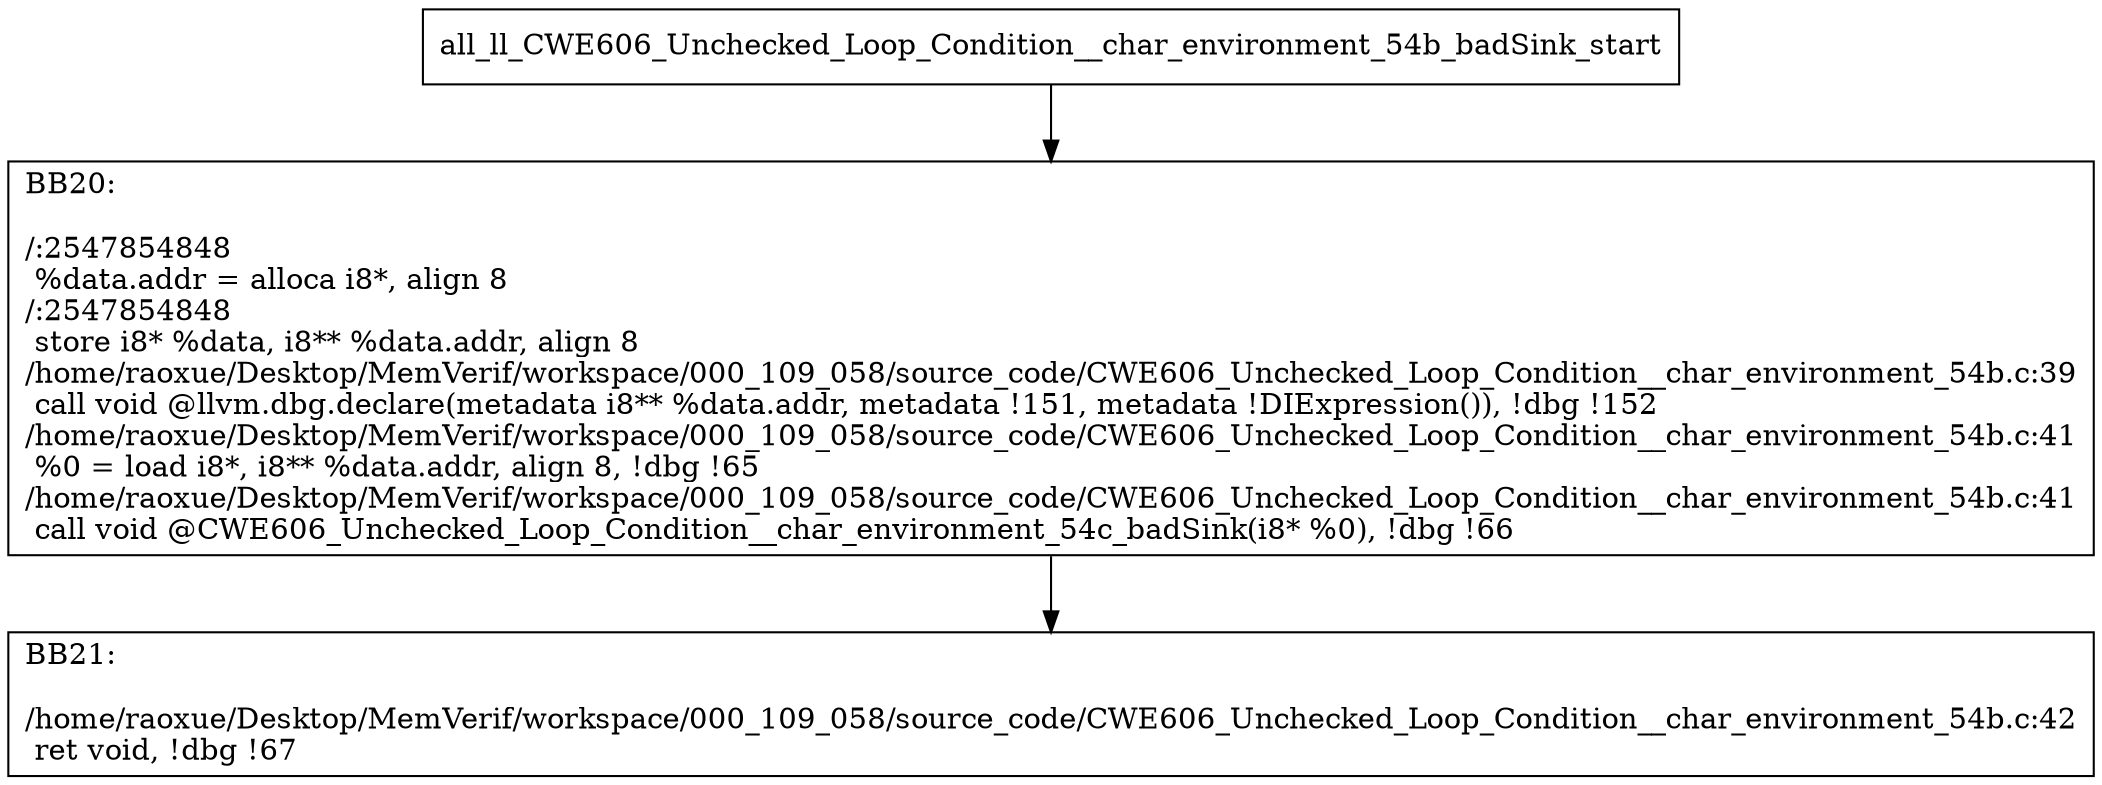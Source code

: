 digraph "CFG for'all_ll_CWE606_Unchecked_Loop_Condition__char_environment_54b_badSink' function" {
	BBall_ll_CWE606_Unchecked_Loop_Condition__char_environment_54b_badSink_start[shape=record,label="{all_ll_CWE606_Unchecked_Loop_Condition__char_environment_54b_badSink_start}"];
	BBall_ll_CWE606_Unchecked_Loop_Condition__char_environment_54b_badSink_start-> all_ll_CWE606_Unchecked_Loop_Condition__char_environment_54b_badSinkBB20;
	all_ll_CWE606_Unchecked_Loop_Condition__char_environment_54b_badSinkBB20 [shape=record, label="{BB20:\l\l/:2547854848\l
  %data.addr = alloca i8*, align 8\l
/:2547854848\l
  store i8* %data, i8** %data.addr, align 8\l
/home/raoxue/Desktop/MemVerif/workspace/000_109_058/source_code/CWE606_Unchecked_Loop_Condition__char_environment_54b.c:39\l
  call void @llvm.dbg.declare(metadata i8** %data.addr, metadata !151, metadata !DIExpression()), !dbg !152\l
/home/raoxue/Desktop/MemVerif/workspace/000_109_058/source_code/CWE606_Unchecked_Loop_Condition__char_environment_54b.c:41\l
  %0 = load i8*, i8** %data.addr, align 8, !dbg !65\l
/home/raoxue/Desktop/MemVerif/workspace/000_109_058/source_code/CWE606_Unchecked_Loop_Condition__char_environment_54b.c:41\l
  call void @CWE606_Unchecked_Loop_Condition__char_environment_54c_badSink(i8* %0), !dbg !66\l
}"];
	all_ll_CWE606_Unchecked_Loop_Condition__char_environment_54b_badSinkBB20-> all_ll_CWE606_Unchecked_Loop_Condition__char_environment_54b_badSinkBB21;
	all_ll_CWE606_Unchecked_Loop_Condition__char_environment_54b_badSinkBB21 [shape=record, label="{BB21:\l\l/home/raoxue/Desktop/MemVerif/workspace/000_109_058/source_code/CWE606_Unchecked_Loop_Condition__char_environment_54b.c:42\l
  ret void, !dbg !67\l
}"];
}
